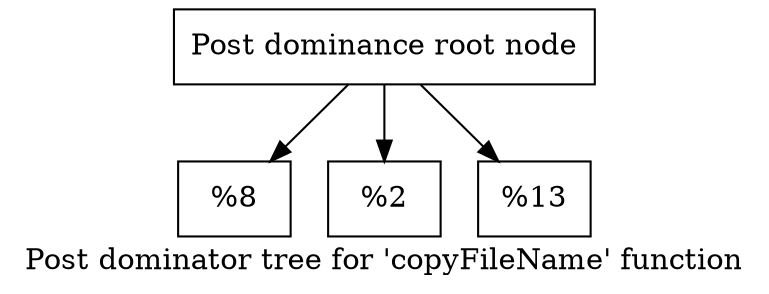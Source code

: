 digraph "Post dominator tree for 'copyFileName' function" {
	label="Post dominator tree for 'copyFileName' function";

	Node0xfb5b20 [shape=record,label="{Post dominance root node}"];
	Node0xfb5b20 -> Node0x12b66b0;
	Node0xfb5b20 -> Node0x1268ff0;
	Node0xfb5b20 -> Node0x132b090;
	Node0x12b66b0 [shape=record,label="{%8}"];
	Node0x1268ff0 [shape=record,label="{%2}"];
	Node0x132b090 [shape=record,label="{%13}"];
}
